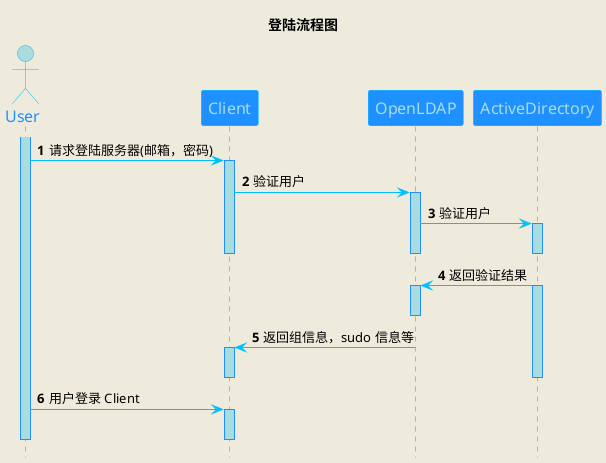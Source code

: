 @startuml myworkflow-bluecolor
skinparam backgroundColor #EEEBDC
skinparam handwritten false
skinparam sequence {
    ArrowColor DeepSkyBlue
    ActorBorderColor DeepSkyBlue
    LifeLineBorderColor DodgerBlue
    LifeLineBackgroundColor #A9DCDF
    ParticipantBorderColor DeepSkyBlue
    ParticipantBackgroundColor DodgerBlue
    ParticipantFontName Aapex
    ParticipantFontSize 16
    ParticipantFontColor #A9DCDF
    ActorBackgroundColor #A9DCDF
    ActorFontColor DodgerBlue
    ActorFontSize 16
    ActorFontName Aapex
}



title 登陆流程图
hide footbox

autonumber 1 "<font color=black><b>#"
actor User as U order 20
participant Client as C order 40
participant OpenLDAP as O order 60
participant ActiveDirectory as A order 80

activate U
U -> C:请求登陆服务器(邮箱，密码)
activate C
C -> O:验证用户
activate O
O -> A:验证用户
activate A
deactivate A
deactivate O
deactivate C

A -> O:返回验证结果
activate A
activate O
deactivate O
O -> C:返回组信息，sudo 信息等
activate C
deactivate C
deactivate A

U -> C:用户登录 Client
activate C
deactivate C
deactivate U

' Bob ->x Alice
' Bob -> Alice
' Bob ->> Alice
' Bob -\ Alice
' Bob \\- Alice
' Bob //-- Alice
' Bob ->o Alice
' Bob o\\-- Alice
' Bob <-> Alice
' Bob <->o Alice

' Bob -[#red]> Alice : hello
' Alice -[#0000FF]->Bob : ok

@enduml

